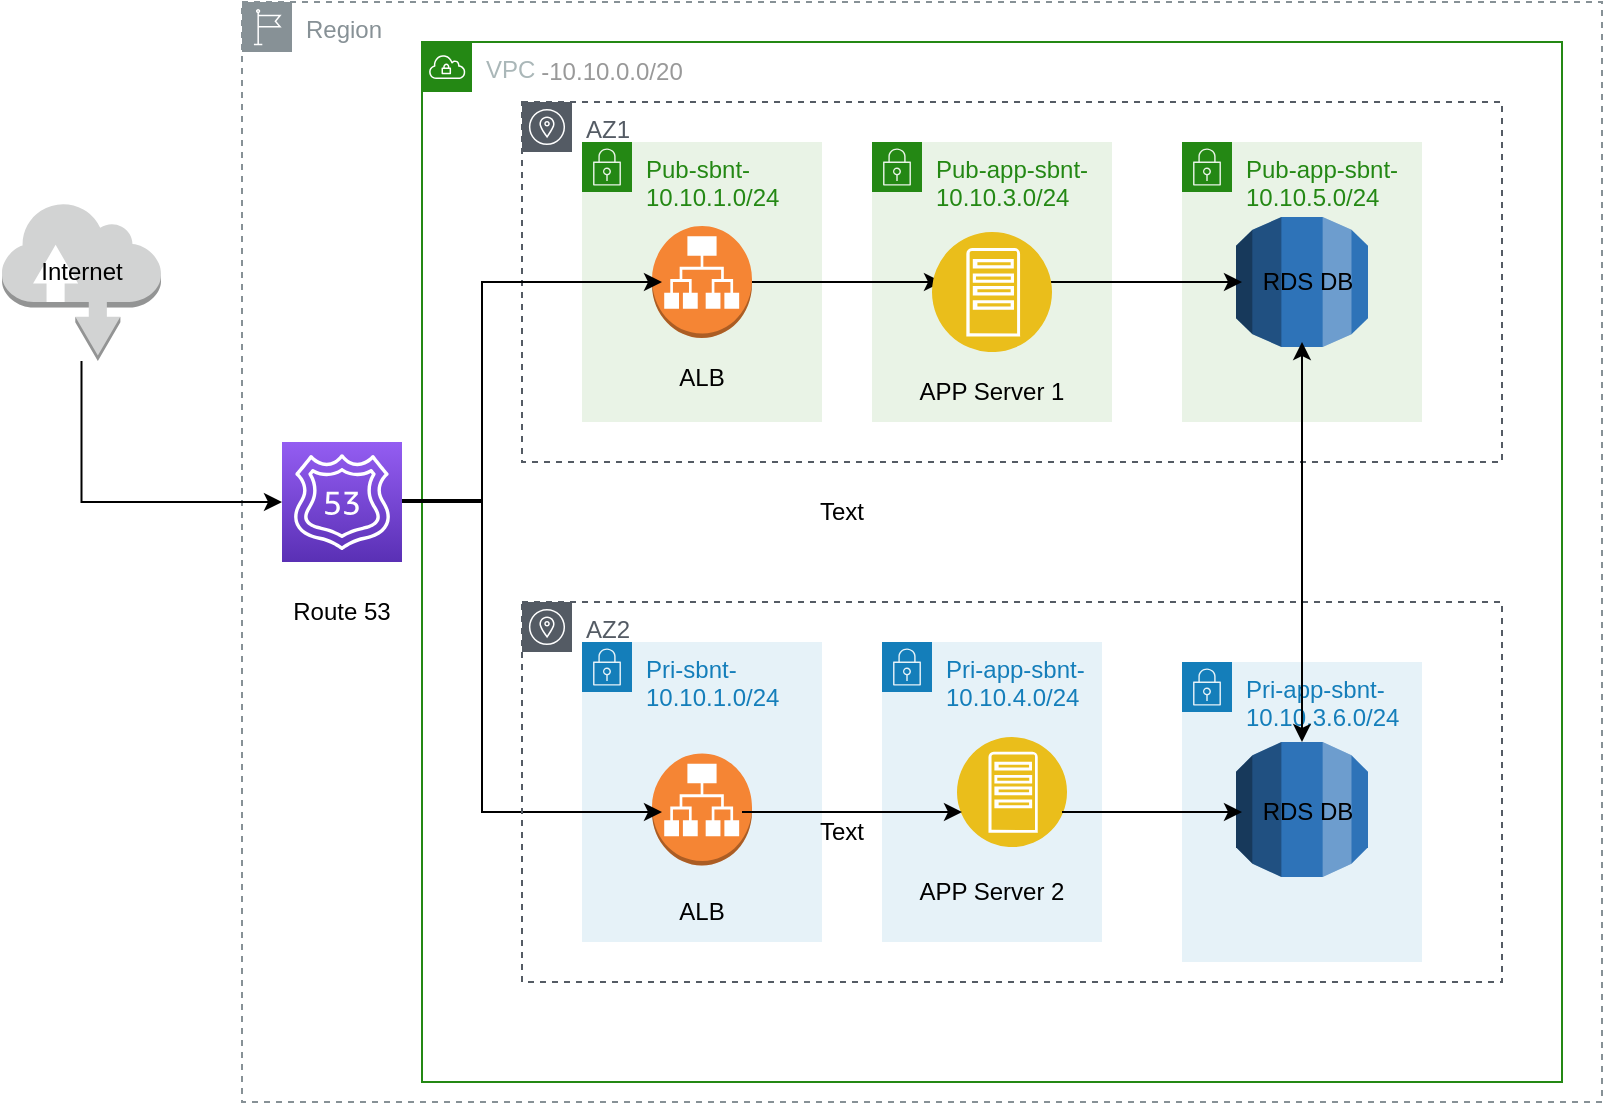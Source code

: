 <mxfile version="21.1.4" type="github">
  <diagram name="Page-1" id="uQLAM3ZLKNqVGqTBinuA">
    <mxGraphModel dx="823" dy="490" grid="1" gridSize="10" guides="1" tooltips="1" connect="1" arrows="1" fold="1" page="1" pageScale="1" pageWidth="850" pageHeight="1100" math="0" shadow="0">
      <root>
        <mxCell id="0" />
        <mxCell id="1" parent="0" />
        <mxCell id="CkfqU9Ia_P-V2PE1FCUf-6" value="VPC" style="points=[[0,0],[0.25,0],[0.5,0],[0.75,0],[1,0],[1,0.25],[1,0.5],[1,0.75],[1,1],[0.75,1],[0.5,1],[0.25,1],[0,1],[0,0.75],[0,0.5],[0,0.25]];outlineConnect=0;gradientColor=none;html=1;whiteSpace=wrap;fontSize=12;fontStyle=0;container=1;pointerEvents=0;collapsible=0;recursiveResize=0;shape=mxgraph.aws4.group;grIcon=mxgraph.aws4.group_vpc;strokeColor=#248814;fillColor=none;verticalAlign=top;align=left;spacingLeft=30;fontColor=#AAB7B8;dashed=0;" parent="1" vertex="1">
          <mxGeometry x="210" y="20" width="570" height="520" as="geometry" />
        </mxCell>
        <mxCell id="CkfqU9Ia_P-V2PE1FCUf-4" value="Region" style="sketch=0;outlineConnect=0;gradientColor=none;html=1;whiteSpace=wrap;fontSize=12;fontStyle=0;shape=mxgraph.aws4.group;grIcon=mxgraph.aws4.group_region;strokeColor=#879196;fillColor=none;verticalAlign=top;align=left;spacingLeft=30;fontColor=#879196;dashed=1;" parent="CkfqU9Ia_P-V2PE1FCUf-6" vertex="1">
          <mxGeometry x="-90" y="-20" width="680" height="550" as="geometry" />
        </mxCell>
        <mxCell id="CkfqU9Ia_P-V2PE1FCUf-7" value="AZ1" style="sketch=0;outlineConnect=0;gradientColor=none;html=1;whiteSpace=wrap;fontSize=12;fontStyle=0;shape=mxgraph.aws4.group;grIcon=mxgraph.aws4.group_availability_zone;strokeColor=#545B64;fillColor=none;verticalAlign=top;align=left;spacingLeft=30;fontColor=#545B64;dashed=1;" parent="CkfqU9Ia_P-V2PE1FCUf-6" vertex="1">
          <mxGeometry x="50" y="30" width="490" height="180" as="geometry" />
        </mxCell>
        <mxCell id="CkfqU9Ia_P-V2PE1FCUf-11" value="Pub-app-sbnt-10.10.3.0/24" style="points=[[0,0],[0.25,0],[0.5,0],[0.75,0],[1,0],[1,0.25],[1,0.5],[1,0.75],[1,1],[0.75,1],[0.5,1],[0.25,1],[0,1],[0,0.75],[0,0.5],[0,0.25]];outlineConnect=0;gradientColor=none;html=1;whiteSpace=wrap;fontSize=12;fontStyle=0;container=1;pointerEvents=0;collapsible=0;recursiveResize=0;shape=mxgraph.aws4.group;grIcon=mxgraph.aws4.group_security_group;grStroke=0;strokeColor=#248814;fillColor=#E9F3E6;verticalAlign=top;align=left;spacingLeft=30;fontColor=#248814;dashed=0;" parent="CkfqU9Ia_P-V2PE1FCUf-6" vertex="1">
          <mxGeometry x="225" y="50" width="120" height="140" as="geometry" />
        </mxCell>
        <mxCell id="CkfqU9Ia_P-V2PE1FCUf-12" value="Pub-app-sbnt-10.10.5.0/24" style="points=[[0,0],[0.25,0],[0.5,0],[0.75,0],[1,0],[1,0.25],[1,0.5],[1,0.75],[1,1],[0.75,1],[0.5,1],[0.25,1],[0,1],[0,0.75],[0,0.5],[0,0.25]];outlineConnect=0;gradientColor=none;html=1;whiteSpace=wrap;fontSize=12;fontStyle=0;container=1;pointerEvents=0;collapsible=0;recursiveResize=0;shape=mxgraph.aws4.group;grIcon=mxgraph.aws4.group_security_group;grStroke=0;strokeColor=#248814;fillColor=#E9F3E6;verticalAlign=top;align=left;spacingLeft=30;fontColor=#248814;dashed=0;" parent="CkfqU9Ia_P-V2PE1FCUf-6" vertex="1">
          <mxGeometry x="380" y="50" width="120" height="140" as="geometry" />
        </mxCell>
        <mxCell id="CkfqU9Ia_P-V2PE1FCUf-58" value="" style="outlineConnect=0;dashed=0;verticalLabelPosition=bottom;verticalAlign=top;align=center;html=1;shape=mxgraph.aws3.rds;fillColor=#2E73B8;gradientColor=none;" parent="CkfqU9Ia_P-V2PE1FCUf-12" vertex="1">
          <mxGeometry x="27" y="37.5" width="66" height="65" as="geometry" />
        </mxCell>
        <mxCell id="rhDGiT12kqFtqI5CqG_f-7" value="RDS DB" style="text;html=1;strokeColor=none;fillColor=none;align=center;verticalAlign=middle;whiteSpace=wrap;rounded=0;" parent="CkfqU9Ia_P-V2PE1FCUf-12" vertex="1">
          <mxGeometry x="33" y="55" width="60" height="30" as="geometry" />
        </mxCell>
        <mxCell id="CkfqU9Ia_P-V2PE1FCUf-15" value="Pri-sbnt-10.10.1.0/24" style="points=[[0,0],[0.25,0],[0.5,0],[0.75,0],[1,0],[1,0.25],[1,0.5],[1,0.75],[1,1],[0.75,1],[0.5,1],[0.25,1],[0,1],[0,0.75],[0,0.5],[0,0.25]];outlineConnect=0;gradientColor=none;html=1;whiteSpace=wrap;fontSize=12;fontStyle=0;container=1;pointerEvents=0;collapsible=0;recursiveResize=0;shape=mxgraph.aws4.group;grIcon=mxgraph.aws4.group_security_group;grStroke=0;strokeColor=#147EBA;fillColor=#E6F2F8;verticalAlign=top;align=left;spacingLeft=30;fontColor=#147EBA;dashed=0;" parent="CkfqU9Ia_P-V2PE1FCUf-6" vertex="1">
          <mxGeometry x="80" y="300" width="120" height="150" as="geometry" />
        </mxCell>
        <mxCell id="CkfqU9Ia_P-V2PE1FCUf-80" value="" style="outlineConnect=0;dashed=0;verticalLabelPosition=bottom;verticalAlign=top;align=center;html=1;shape=mxgraph.aws3.application_load_balancer;fillColor=#F58534;gradientColor=none;" parent="CkfqU9Ia_P-V2PE1FCUf-15" vertex="1">
          <mxGeometry x="35" y="55.75" width="50" height="56" as="geometry" />
        </mxCell>
        <mxCell id="CkfqU9Ia_P-V2PE1FCUf-10" value="Pub-sbnt-10.10.1.0/24&lt;br&gt;" style="points=[[0,0],[0.25,0],[0.5,0],[0.75,0],[1,0],[1,0.25],[1,0.5],[1,0.75],[1,1],[0.75,1],[0.5,1],[0.25,1],[0,1],[0,0.75],[0,0.5],[0,0.25]];outlineConnect=0;gradientColor=none;html=1;whiteSpace=wrap;fontSize=12;fontStyle=0;container=1;pointerEvents=0;collapsible=0;recursiveResize=0;shape=mxgraph.aws4.group;grIcon=mxgraph.aws4.group_security_group;grStroke=0;strokeColor=#248814;fillColor=#E9F3E6;verticalAlign=top;align=left;spacingLeft=30;fontColor=#248814;dashed=0;" parent="CkfqU9Ia_P-V2PE1FCUf-6" vertex="1">
          <mxGeometry x="80" y="50" width="120" height="140" as="geometry" />
        </mxCell>
        <mxCell id="CkfqU9Ia_P-V2PE1FCUf-79" value="" style="outlineConnect=0;dashed=0;verticalLabelPosition=bottom;verticalAlign=top;align=center;html=1;shape=mxgraph.aws3.application_load_balancer;fillColor=#F58534;gradientColor=none;" parent="CkfqU9Ia_P-V2PE1FCUf-10" vertex="1">
          <mxGeometry x="35" y="42" width="50" height="56" as="geometry" />
        </mxCell>
        <mxCell id="rhDGiT12kqFtqI5CqG_f-1" value="ALB" style="text;html=1;strokeColor=none;fillColor=none;align=center;verticalAlign=middle;whiteSpace=wrap;rounded=0;" parent="CkfqU9Ia_P-V2PE1FCUf-10" vertex="1">
          <mxGeometry x="30" y="102.5" width="60" height="30" as="geometry" />
        </mxCell>
        <mxCell id="CkfqU9Ia_P-V2PE1FCUf-39" style="edgeStyle=orthogonalEdgeStyle;rounded=0;orthogonalLoop=1;jettySize=auto;html=1;entryX=0;entryY=0.5;entryDx=0;entryDy=0;" parent="CkfqU9Ia_P-V2PE1FCUf-6" source="CkfqU9Ia_P-V2PE1FCUf-20" edge="1">
          <mxGeometry relative="1" as="geometry">
            <mxPoint x="120" y="120" as="targetPoint" />
            <Array as="points">
              <mxPoint x="30" y="229" />
              <mxPoint x="30" y="120" />
            </Array>
          </mxGeometry>
        </mxCell>
        <mxCell id="CkfqU9Ia_P-V2PE1FCUf-40" style="edgeStyle=orthogonalEdgeStyle;rounded=0;orthogonalLoop=1;jettySize=auto;html=1;entryX=0;entryY=0.5;entryDx=0;entryDy=0;" parent="CkfqU9Ia_P-V2PE1FCUf-6" source="CkfqU9Ia_P-V2PE1FCUf-20" edge="1">
          <mxGeometry relative="1" as="geometry">
            <mxPoint x="120" y="385" as="targetPoint" />
            <Array as="points">
              <mxPoint x="30" y="230" />
              <mxPoint x="30" y="385" />
            </Array>
          </mxGeometry>
        </mxCell>
        <mxCell id="CkfqU9Ia_P-V2PE1FCUf-20" value="" style="sketch=0;points=[[0,0,0],[0.25,0,0],[0.5,0,0],[0.75,0,0],[1,0,0],[0,1,0],[0.25,1,0],[0.5,1,0],[0.75,1,0],[1,1,0],[0,0.25,0],[0,0.5,0],[0,0.75,0],[1,0.25,0],[1,0.5,0],[1,0.75,0]];outlineConnect=0;fontColor=#232F3E;gradientColor=#945DF2;gradientDirection=north;fillColor=#5A30B5;strokeColor=#ffffff;dashed=0;verticalLabelPosition=bottom;verticalAlign=top;align=center;html=1;fontSize=12;fontStyle=0;aspect=fixed;shape=mxgraph.aws4.resourceIcon;resIcon=mxgraph.aws4.route_53;" parent="CkfqU9Ia_P-V2PE1FCUf-6" vertex="1">
          <mxGeometry x="-70" y="200" width="60" height="60" as="geometry" />
        </mxCell>
        <mxCell id="CkfqU9Ia_P-V2PE1FCUf-42" value="&lt;br&gt;" style="endArrow=classic;html=1;rounded=0;exitX=1;exitY=0.5;exitDx=0;exitDy=0;" parent="CkfqU9Ia_P-V2PE1FCUf-6" edge="1">
          <mxGeometry width="50" height="50" relative="1" as="geometry">
            <mxPoint x="165" y="120" as="sourcePoint" />
            <mxPoint x="260.0" y="120" as="targetPoint" />
          </mxGeometry>
        </mxCell>
        <mxCell id="CkfqU9Ia_P-V2PE1FCUf-43" value="&lt;br&gt;" style="edgeStyle=orthogonalEdgeStyle;rounded=0;orthogonalLoop=1;jettySize=auto;html=1;entryX=0;entryY=0.5;entryDx=0;entryDy=0;" parent="CkfqU9Ia_P-V2PE1FCUf-6" edge="1">
          <mxGeometry relative="1" as="geometry">
            <mxPoint x="310" y="120" as="sourcePoint" />
            <mxPoint x="410.0" y="120" as="targetPoint" />
          </mxGeometry>
        </mxCell>
        <mxCell id="CkfqU9Ia_P-V2PE1FCUf-51" value="&lt;font color=&quot;#999999&quot;&gt;-10.10.0.0/20&lt;/font&gt;" style="text;html=1;strokeColor=none;fillColor=none;align=center;verticalAlign=middle;whiteSpace=wrap;rounded=0;" parent="CkfqU9Ia_P-V2PE1FCUf-6" vertex="1">
          <mxGeometry x="60" width="70" height="30" as="geometry" />
        </mxCell>
        <mxCell id="CkfqU9Ia_P-V2PE1FCUf-56" value="" style="image;aspect=fixed;perimeter=ellipsePerimeter;html=1;align=center;shadow=0;dashed=0;fontColor=#4277BB;labelBackgroundColor=default;fontSize=12;spacingTop=3;image=img/lib/ibm/applications/app_server.svg;whiteSpace=wrap;labelBorderColor=none;fontStyle=1" parent="CkfqU9Ia_P-V2PE1FCUf-6" vertex="1">
          <mxGeometry x="255" y="95" width="60" height="60" as="geometry" />
        </mxCell>
        <mxCell id="CkfqU9Ia_P-V2PE1FCUf-49" value="AZ2&lt;br&gt;" style="sketch=0;outlineConnect=0;gradientColor=none;html=1;whiteSpace=wrap;fontSize=12;fontStyle=0;shape=mxgraph.aws4.group;grIcon=mxgraph.aws4.group_availability_zone;strokeColor=#545B64;fillColor=none;verticalAlign=top;align=left;spacingLeft=30;fontColor=#545B64;dashed=1;" parent="CkfqU9Ia_P-V2PE1FCUf-6" vertex="1">
          <mxGeometry x="50" y="280" width="490" height="190" as="geometry" />
        </mxCell>
        <mxCell id="rhDGiT12kqFtqI5CqG_f-2" value="ALB" style="text;html=1;strokeColor=none;fillColor=none;align=center;verticalAlign=middle;whiteSpace=wrap;rounded=0;" parent="CkfqU9Ia_P-V2PE1FCUf-6" vertex="1">
          <mxGeometry x="110" y="420" width="60" height="30" as="geometry" />
        </mxCell>
        <mxCell id="rhDGiT12kqFtqI5CqG_f-3" value="APP Server 1" style="text;html=1;strokeColor=none;fillColor=none;align=center;verticalAlign=middle;whiteSpace=wrap;rounded=0;" parent="CkfqU9Ia_P-V2PE1FCUf-6" vertex="1">
          <mxGeometry x="245" y="160" width="80" height="30" as="geometry" />
        </mxCell>
        <mxCell id="rhDGiT12kqFtqI5CqG_f-4" value="APP Server 1" style="text;html=1;strokeColor=none;fillColor=none;align=center;verticalAlign=middle;whiteSpace=wrap;rounded=0;" parent="CkfqU9Ia_P-V2PE1FCUf-6" vertex="1">
          <mxGeometry x="245" y="420" width="80" height="30" as="geometry" />
        </mxCell>
        <mxCell id="CkfqU9Ia_P-V2PE1FCUf-16" value="Pri-app-sbnt-10.10.4.0/24" style="points=[[0,0],[0.25,0],[0.5,0],[0.75,0],[1,0],[1,0.25],[1,0.5],[1,0.75],[1,1],[0.75,1],[0.5,1],[0.25,1],[0,1],[0,0.75],[0,0.5],[0,0.25]];outlineConnect=0;gradientColor=none;html=1;whiteSpace=wrap;fontSize=12;fontStyle=0;container=1;pointerEvents=0;collapsible=0;recursiveResize=0;shape=mxgraph.aws4.group;grIcon=mxgraph.aws4.group_security_group;grStroke=0;strokeColor=#147EBA;fillColor=#E6F2F8;verticalAlign=top;align=left;spacingLeft=30;fontColor=#147EBA;dashed=0;" parent="CkfqU9Ia_P-V2PE1FCUf-6" vertex="1">
          <mxGeometry x="230" y="300" width="110" height="150" as="geometry" />
        </mxCell>
        <mxCell id="CkfqU9Ia_P-V2PE1FCUf-57" value="" style="image;aspect=fixed;perimeter=ellipsePerimeter;html=1;align=center;shadow=0;dashed=0;fontColor=#4277BB;labelBackgroundColor=default;fontSize=12;spacingTop=3;image=img/lib/ibm/applications/app_server.svg;" parent="CkfqU9Ia_P-V2PE1FCUf-16" vertex="1">
          <mxGeometry x="37.5" y="47.5" width="55" height="55" as="geometry" />
        </mxCell>
        <mxCell id="rhDGiT12kqFtqI5CqG_f-5" value="APP Server 2" style="text;html=1;strokeColor=none;fillColor=none;align=center;verticalAlign=middle;whiteSpace=wrap;rounded=0;" parent="CkfqU9Ia_P-V2PE1FCUf-16" vertex="1">
          <mxGeometry x="15" y="110" width="80" height="30" as="geometry" />
        </mxCell>
        <mxCell id="rhDGiT12kqFtqI5CqG_f-11" value="Route 53" style="text;html=1;strokeColor=none;fillColor=none;align=center;verticalAlign=middle;whiteSpace=wrap;rounded=0;" parent="CkfqU9Ia_P-V2PE1FCUf-6" vertex="1">
          <mxGeometry x="-70" y="270" width="60" height="30" as="geometry" />
        </mxCell>
        <mxCell id="CkfqU9Ia_P-V2PE1FCUf-17" value="Pri-app-sbnt-10.10.3.6.0/24" style="points=[[0,0],[0.25,0],[0.5,0],[0.75,0],[1,0],[1,0.25],[1,0.5],[1,0.75],[1,1],[0.75,1],[0.5,1],[0.25,1],[0,1],[0,0.75],[0,0.5],[0,0.25]];outlineConnect=0;gradientColor=none;html=1;whiteSpace=wrap;fontSize=12;fontStyle=0;container=1;pointerEvents=0;collapsible=0;recursiveResize=0;shape=mxgraph.aws4.group;grIcon=mxgraph.aws4.group_security_group;grStroke=0;strokeColor=#147EBA;fillColor=#E6F2F8;verticalAlign=top;align=left;spacingLeft=30;fontColor=#147EBA;dashed=0;" parent="1" vertex="1">
          <mxGeometry x="590" y="330" width="120" height="150" as="geometry" />
        </mxCell>
        <mxCell id="CkfqU9Ia_P-V2PE1FCUf-77" value="" style="outlineConnect=0;dashed=0;verticalLabelPosition=bottom;verticalAlign=top;align=center;html=1;shape=mxgraph.aws3.rds;fillColor=#2E73B8;gradientColor=none;" parent="CkfqU9Ia_P-V2PE1FCUf-17" vertex="1">
          <mxGeometry x="27" y="40" width="66" height="67.5" as="geometry" />
        </mxCell>
        <mxCell id="rhDGiT12kqFtqI5CqG_f-9" value="RDS DB" style="text;html=1;strokeColor=none;fillColor=none;align=center;verticalAlign=middle;whiteSpace=wrap;rounded=0;" parent="CkfqU9Ia_P-V2PE1FCUf-17" vertex="1">
          <mxGeometry x="33" y="60" width="60" height="30" as="geometry" />
        </mxCell>
        <mxCell id="CkfqU9Ia_P-V2PE1FCUf-34" value="" style="edgeStyle=orthogonalEdgeStyle;rounded=0;orthogonalLoop=1;jettySize=auto;html=1;" parent="1" edge="1">
          <mxGeometry relative="1" as="geometry">
            <mxPoint x="370" y="405" as="sourcePoint" />
            <mxPoint x="480" y="405" as="targetPoint" />
          </mxGeometry>
        </mxCell>
        <mxCell id="CkfqU9Ia_P-V2PE1FCUf-35" value="&lt;br&gt;" style="edgeStyle=orthogonalEdgeStyle;rounded=0;orthogonalLoop=1;jettySize=auto;html=1;" parent="1" edge="1">
          <mxGeometry relative="1" as="geometry">
            <mxPoint x="530" y="405" as="sourcePoint" />
            <mxPoint x="620" y="405" as="targetPoint" />
          </mxGeometry>
        </mxCell>
        <mxCell id="rhDGiT12kqFtqI5CqG_f-16" style="edgeStyle=orthogonalEdgeStyle;rounded=0;orthogonalLoop=1;jettySize=auto;html=1;entryX=0;entryY=0.5;entryDx=0;entryDy=0;entryPerimeter=0;" parent="1" source="CkfqU9Ia_P-V2PE1FCUf-81" target="CkfqU9Ia_P-V2PE1FCUf-20" edge="1">
          <mxGeometry relative="1" as="geometry">
            <Array as="points">
              <mxPoint x="40" y="250" />
            </Array>
          </mxGeometry>
        </mxCell>
        <mxCell id="CkfqU9Ia_P-V2PE1FCUf-81" value="" style="outlineConnect=0;dashed=0;verticalLabelPosition=bottom;verticalAlign=top;align=center;html=1;shape=mxgraph.aws3.internet;fillColor=#D2D3D3;gradientColor=none;" parent="1" vertex="1">
          <mxGeometry y="100" width="79.5" height="79.5" as="geometry" />
        </mxCell>
        <mxCell id="rhDGiT12kqFtqI5CqG_f-8" value="" style="endArrow=classic;startArrow=classic;html=1;rounded=0;" parent="1" edge="1">
          <mxGeometry width="50" height="50" relative="1" as="geometry">
            <mxPoint x="650" y="370" as="sourcePoint" />
            <mxPoint x="650" y="170" as="targetPoint" />
          </mxGeometry>
        </mxCell>
        <mxCell id="rhDGiT12kqFtqI5CqG_f-10" value="Text" style="text;html=1;strokeColor=none;fillColor=none;align=center;verticalAlign=middle;whiteSpace=wrap;rounded=0;" parent="1" vertex="1">
          <mxGeometry x="390" y="400" width="60" height="30" as="geometry" />
        </mxCell>
        <mxCell id="rhDGiT12kqFtqI5CqG_f-17" value="Text" style="text;html=1;strokeColor=none;fillColor=none;align=center;verticalAlign=middle;whiteSpace=wrap;rounded=0;" parent="1" vertex="1">
          <mxGeometry x="390" y="240" width="60" height="30" as="geometry" />
        </mxCell>
        <mxCell id="rhDGiT12kqFtqI5CqG_f-18" value="Internet&lt;br&gt;" style="text;html=1;strokeColor=none;fillColor=none;align=center;verticalAlign=middle;whiteSpace=wrap;rounded=0;" parent="1" vertex="1">
          <mxGeometry x="9.75" y="120" width="60" height="30" as="geometry" />
        </mxCell>
      </root>
    </mxGraphModel>
  </diagram>
</mxfile>
